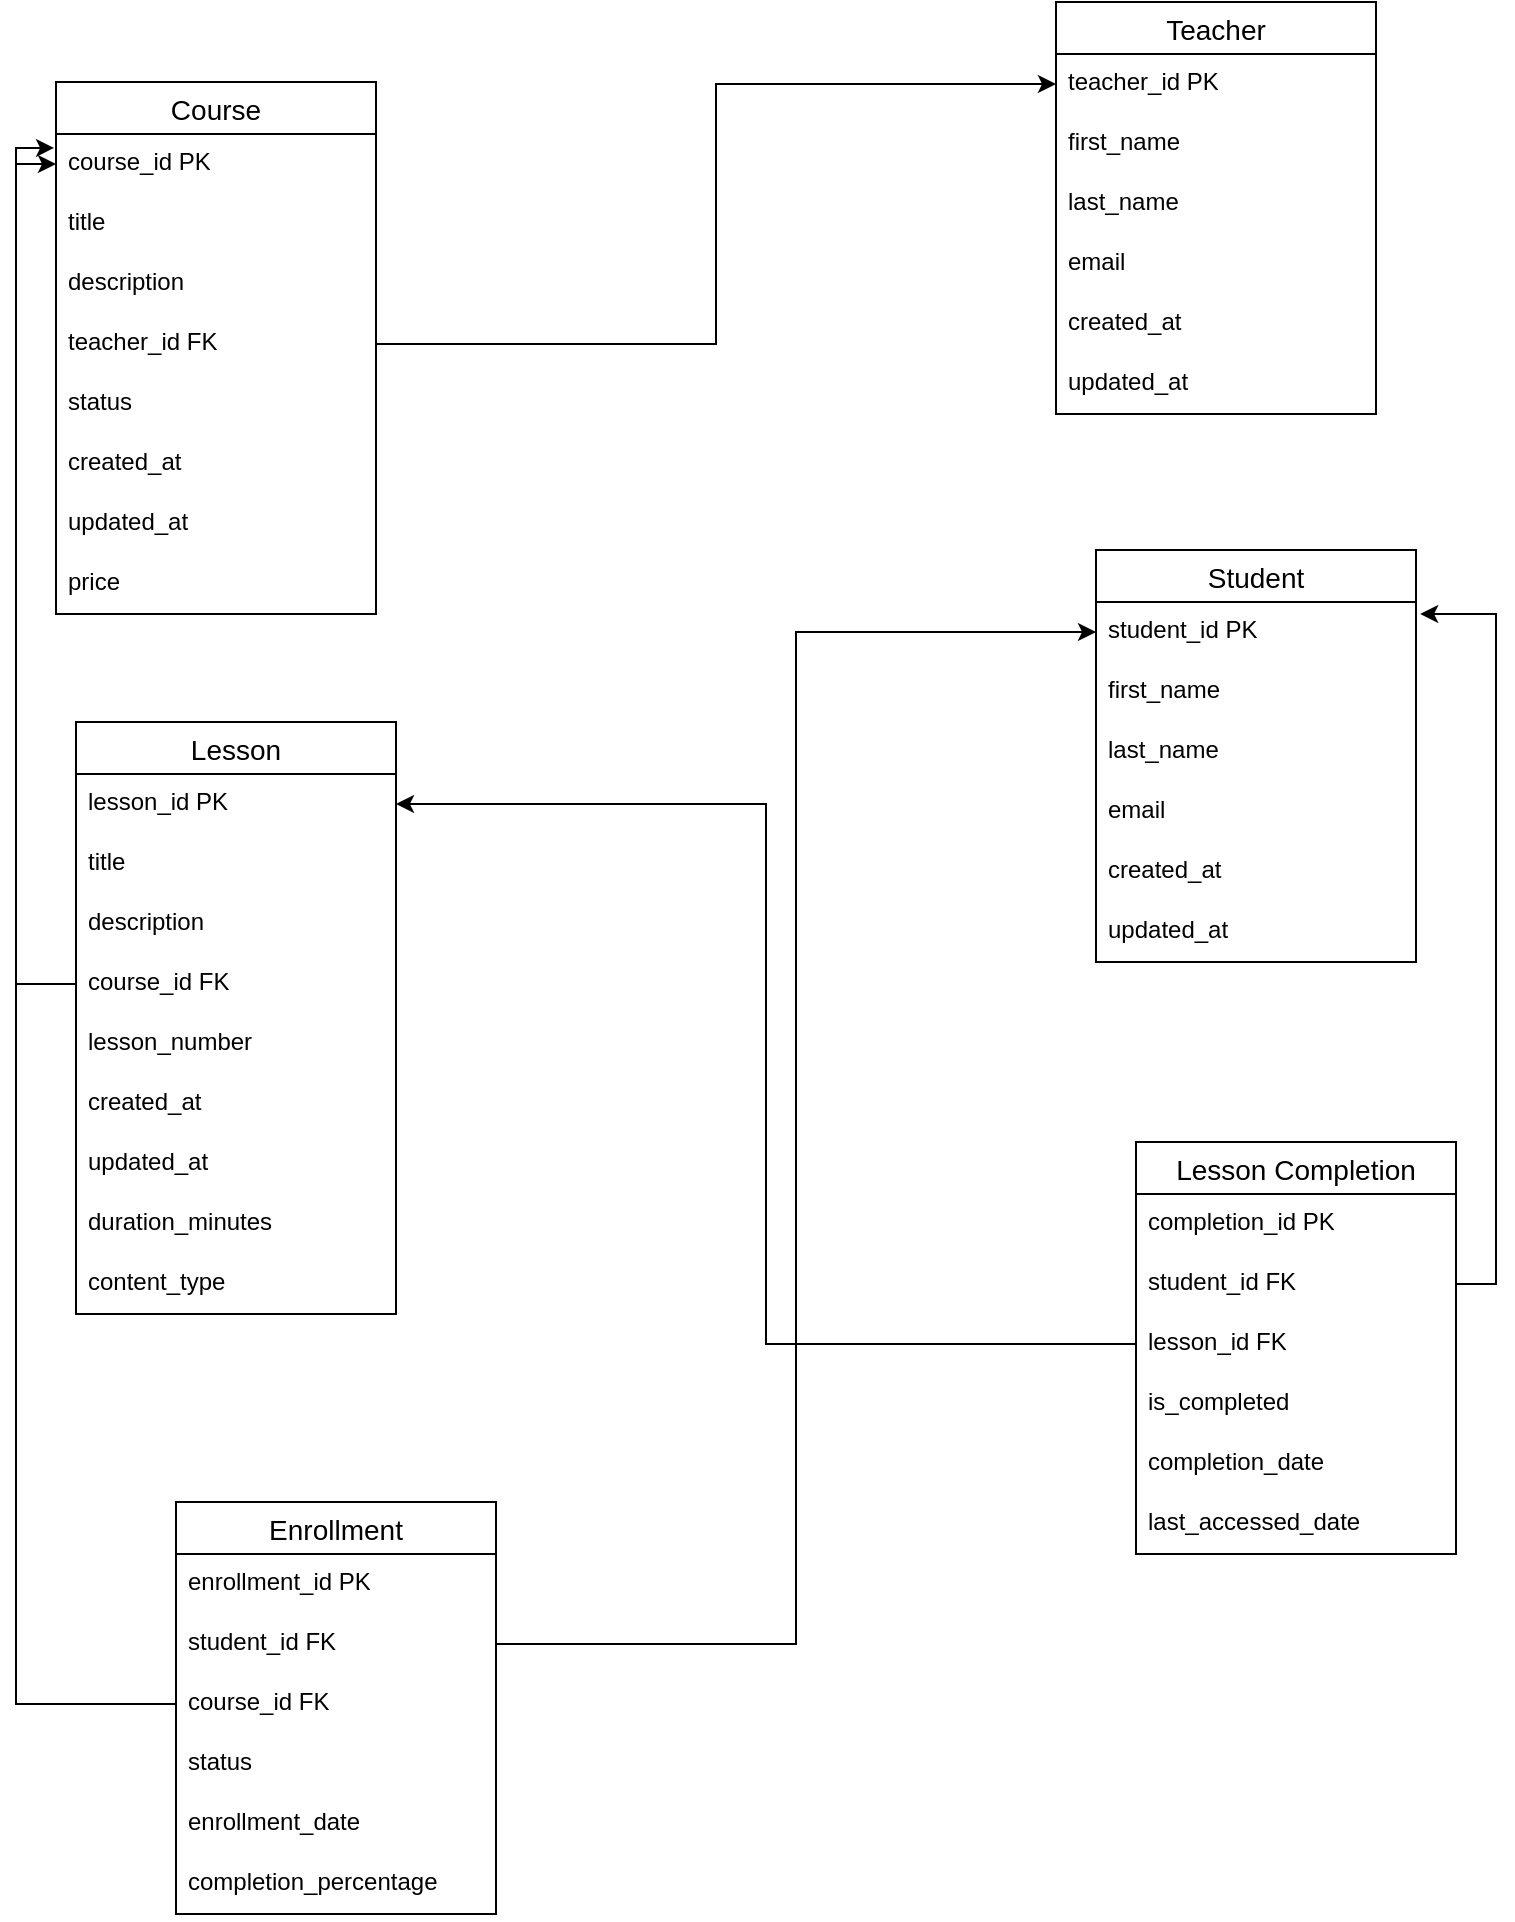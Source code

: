 <mxfile version="24.8.6">
  <diagram name="Page-1" id="Y2RLDegmtfLT-4JHxT4s">
    <mxGraphModel dx="1434" dy="748" grid="1" gridSize="10" guides="1" tooltips="1" connect="1" arrows="1" fold="1" page="1" pageScale="1" pageWidth="850" pageHeight="1100" math="0" shadow="0">
      <root>
        <mxCell id="0" />
        <mxCell id="1" parent="0" />
        <mxCell id="YqSpB33h6cwc3yRNaThI-1" value="Course" style="swimlane;fontStyle=0;childLayout=stackLayout;horizontal=1;startSize=26;horizontalStack=0;resizeParent=1;resizeParentMax=0;resizeLast=0;collapsible=1;marginBottom=0;align=center;fontSize=14;" vertex="1" parent="1">
          <mxGeometry x="60" y="110" width="160" height="266" as="geometry" />
        </mxCell>
        <mxCell id="YqSpB33h6cwc3yRNaThI-2" value="course_id PK" style="text;strokeColor=none;fillColor=none;spacingLeft=4;spacingRight=4;overflow=hidden;rotatable=0;points=[[0,0.5],[1,0.5]];portConstraint=eastwest;fontSize=12;whiteSpace=wrap;html=1;" vertex="1" parent="YqSpB33h6cwc3yRNaThI-1">
          <mxGeometry y="26" width="160" height="30" as="geometry" />
        </mxCell>
        <mxCell id="YqSpB33h6cwc3yRNaThI-3" value="title" style="text;strokeColor=none;fillColor=none;spacingLeft=4;spacingRight=4;overflow=hidden;rotatable=0;points=[[0,0.5],[1,0.5]];portConstraint=eastwest;fontSize=12;whiteSpace=wrap;html=1;" vertex="1" parent="YqSpB33h6cwc3yRNaThI-1">
          <mxGeometry y="56" width="160" height="30" as="geometry" />
        </mxCell>
        <mxCell id="YqSpB33h6cwc3yRNaThI-4" value="description" style="text;strokeColor=none;fillColor=none;spacingLeft=4;spacingRight=4;overflow=hidden;rotatable=0;points=[[0,0.5],[1,0.5]];portConstraint=eastwest;fontSize=12;whiteSpace=wrap;html=1;" vertex="1" parent="YqSpB33h6cwc3yRNaThI-1">
          <mxGeometry y="86" width="160" height="30" as="geometry" />
        </mxCell>
        <mxCell id="YqSpB33h6cwc3yRNaThI-5" value="teacher_id FK" style="text;strokeColor=none;fillColor=none;spacingLeft=4;spacingRight=4;overflow=hidden;rotatable=0;points=[[0,0.5],[1,0.5]];portConstraint=eastwest;fontSize=12;whiteSpace=wrap;html=1;" vertex="1" parent="YqSpB33h6cwc3yRNaThI-1">
          <mxGeometry y="116" width="160" height="30" as="geometry" />
        </mxCell>
        <mxCell id="YqSpB33h6cwc3yRNaThI-6" value="status" style="text;strokeColor=none;fillColor=none;spacingLeft=4;spacingRight=4;overflow=hidden;rotatable=0;points=[[0,0.5],[1,0.5]];portConstraint=eastwest;fontSize=12;whiteSpace=wrap;html=1;" vertex="1" parent="YqSpB33h6cwc3yRNaThI-1">
          <mxGeometry y="146" width="160" height="30" as="geometry" />
        </mxCell>
        <mxCell id="YqSpB33h6cwc3yRNaThI-7" value="created_at" style="text;strokeColor=none;fillColor=none;spacingLeft=4;spacingRight=4;overflow=hidden;rotatable=0;points=[[0,0.5],[1,0.5]];portConstraint=eastwest;fontSize=12;whiteSpace=wrap;html=1;" vertex="1" parent="YqSpB33h6cwc3yRNaThI-1">
          <mxGeometry y="176" width="160" height="30" as="geometry" />
        </mxCell>
        <mxCell id="YqSpB33h6cwc3yRNaThI-8" value="updated_at" style="text;strokeColor=none;fillColor=none;spacingLeft=4;spacingRight=4;overflow=hidden;rotatable=0;points=[[0,0.5],[1,0.5]];portConstraint=eastwest;fontSize=12;whiteSpace=wrap;html=1;" vertex="1" parent="YqSpB33h6cwc3yRNaThI-1">
          <mxGeometry y="206" width="160" height="30" as="geometry" />
        </mxCell>
        <mxCell id="YqSpB33h6cwc3yRNaThI-11" value="price" style="text;strokeColor=none;fillColor=none;spacingLeft=4;spacingRight=4;overflow=hidden;rotatable=0;points=[[0,0.5],[1,0.5]];portConstraint=eastwest;fontSize=12;whiteSpace=wrap;html=1;" vertex="1" parent="YqSpB33h6cwc3yRNaThI-1">
          <mxGeometry y="236" width="160" height="30" as="geometry" />
        </mxCell>
        <mxCell id="YqSpB33h6cwc3yRNaThI-13" value="Teacher" style="swimlane;fontStyle=0;childLayout=stackLayout;horizontal=1;startSize=26;horizontalStack=0;resizeParent=1;resizeParentMax=0;resizeLast=0;collapsible=1;marginBottom=0;align=center;fontSize=14;" vertex="1" parent="1">
          <mxGeometry x="560" y="70" width="160" height="206" as="geometry" />
        </mxCell>
        <mxCell id="YqSpB33h6cwc3yRNaThI-14" value="teacher_id PK" style="text;strokeColor=none;fillColor=none;spacingLeft=4;spacingRight=4;overflow=hidden;rotatable=0;points=[[0,0.5],[1,0.5]];portConstraint=eastwest;fontSize=12;whiteSpace=wrap;html=1;" vertex="1" parent="YqSpB33h6cwc3yRNaThI-13">
          <mxGeometry y="26" width="160" height="30" as="geometry" />
        </mxCell>
        <mxCell id="YqSpB33h6cwc3yRNaThI-15" value="first_name&amp;nbsp;" style="text;strokeColor=none;fillColor=none;spacingLeft=4;spacingRight=4;overflow=hidden;rotatable=0;points=[[0,0.5],[1,0.5]];portConstraint=eastwest;fontSize=12;whiteSpace=wrap;html=1;" vertex="1" parent="YqSpB33h6cwc3yRNaThI-13">
          <mxGeometry y="56" width="160" height="30" as="geometry" />
        </mxCell>
        <mxCell id="YqSpB33h6cwc3yRNaThI-16" value="last_name" style="text;strokeColor=none;fillColor=none;spacingLeft=4;spacingRight=4;overflow=hidden;rotatable=0;points=[[0,0.5],[1,0.5]];portConstraint=eastwest;fontSize=12;whiteSpace=wrap;html=1;" vertex="1" parent="YqSpB33h6cwc3yRNaThI-13">
          <mxGeometry y="86" width="160" height="30" as="geometry" />
        </mxCell>
        <mxCell id="YqSpB33h6cwc3yRNaThI-17" value="email" style="text;strokeColor=none;fillColor=none;spacingLeft=4;spacingRight=4;overflow=hidden;rotatable=0;points=[[0,0.5],[1,0.5]];portConstraint=eastwest;fontSize=12;whiteSpace=wrap;html=1;" vertex="1" parent="YqSpB33h6cwc3yRNaThI-13">
          <mxGeometry y="116" width="160" height="30" as="geometry" />
        </mxCell>
        <mxCell id="YqSpB33h6cwc3yRNaThI-18" value="created_at" style="text;strokeColor=none;fillColor=none;spacingLeft=4;spacingRight=4;overflow=hidden;rotatable=0;points=[[0,0.5],[1,0.5]];portConstraint=eastwest;fontSize=12;whiteSpace=wrap;html=1;" vertex="1" parent="YqSpB33h6cwc3yRNaThI-13">
          <mxGeometry y="146" width="160" height="30" as="geometry" />
        </mxCell>
        <mxCell id="YqSpB33h6cwc3yRNaThI-19" value="updated_at" style="text;strokeColor=none;fillColor=none;spacingLeft=4;spacingRight=4;overflow=hidden;rotatable=0;points=[[0,0.5],[1,0.5]];portConstraint=eastwest;fontSize=12;whiteSpace=wrap;html=1;" vertex="1" parent="YqSpB33h6cwc3yRNaThI-13">
          <mxGeometry y="176" width="160" height="30" as="geometry" />
        </mxCell>
        <mxCell id="YqSpB33h6cwc3yRNaThI-20" value="Student" style="swimlane;fontStyle=0;childLayout=stackLayout;horizontal=1;startSize=26;horizontalStack=0;resizeParent=1;resizeParentMax=0;resizeLast=0;collapsible=1;marginBottom=0;align=center;fontSize=14;" vertex="1" parent="1">
          <mxGeometry x="580" y="344" width="160" height="206" as="geometry" />
        </mxCell>
        <mxCell id="YqSpB33h6cwc3yRNaThI-21" value="student_id PK" style="text;strokeColor=none;fillColor=none;spacingLeft=4;spacingRight=4;overflow=hidden;rotatable=0;points=[[0,0.5],[1,0.5]];portConstraint=eastwest;fontSize=12;whiteSpace=wrap;html=1;" vertex="1" parent="YqSpB33h6cwc3yRNaThI-20">
          <mxGeometry y="26" width="160" height="30" as="geometry" />
        </mxCell>
        <mxCell id="YqSpB33h6cwc3yRNaThI-22" value="first_name&amp;nbsp;" style="text;strokeColor=none;fillColor=none;spacingLeft=4;spacingRight=4;overflow=hidden;rotatable=0;points=[[0,0.5],[1,0.5]];portConstraint=eastwest;fontSize=12;whiteSpace=wrap;html=1;" vertex="1" parent="YqSpB33h6cwc3yRNaThI-20">
          <mxGeometry y="56" width="160" height="30" as="geometry" />
        </mxCell>
        <mxCell id="YqSpB33h6cwc3yRNaThI-23" value="last_name" style="text;strokeColor=none;fillColor=none;spacingLeft=4;spacingRight=4;overflow=hidden;rotatable=0;points=[[0,0.5],[1,0.5]];portConstraint=eastwest;fontSize=12;whiteSpace=wrap;html=1;" vertex="1" parent="YqSpB33h6cwc3yRNaThI-20">
          <mxGeometry y="86" width="160" height="30" as="geometry" />
        </mxCell>
        <mxCell id="YqSpB33h6cwc3yRNaThI-24" value="email" style="text;strokeColor=none;fillColor=none;spacingLeft=4;spacingRight=4;overflow=hidden;rotatable=0;points=[[0,0.5],[1,0.5]];portConstraint=eastwest;fontSize=12;whiteSpace=wrap;html=1;" vertex="1" parent="YqSpB33h6cwc3yRNaThI-20">
          <mxGeometry y="116" width="160" height="30" as="geometry" />
        </mxCell>
        <mxCell id="YqSpB33h6cwc3yRNaThI-25" value="created_at" style="text;strokeColor=none;fillColor=none;spacingLeft=4;spacingRight=4;overflow=hidden;rotatable=0;points=[[0,0.5],[1,0.5]];portConstraint=eastwest;fontSize=12;whiteSpace=wrap;html=1;" vertex="1" parent="YqSpB33h6cwc3yRNaThI-20">
          <mxGeometry y="146" width="160" height="30" as="geometry" />
        </mxCell>
        <mxCell id="YqSpB33h6cwc3yRNaThI-26" value="updated_at" style="text;strokeColor=none;fillColor=none;spacingLeft=4;spacingRight=4;overflow=hidden;rotatable=0;points=[[0,0.5],[1,0.5]];portConstraint=eastwest;fontSize=12;whiteSpace=wrap;html=1;" vertex="1" parent="YqSpB33h6cwc3yRNaThI-20">
          <mxGeometry y="176" width="160" height="30" as="geometry" />
        </mxCell>
        <mxCell id="YqSpB33h6cwc3yRNaThI-27" value="Lesson" style="swimlane;fontStyle=0;childLayout=stackLayout;horizontal=1;startSize=26;horizontalStack=0;resizeParent=1;resizeParentMax=0;resizeLast=0;collapsible=1;marginBottom=0;align=center;fontSize=14;" vertex="1" parent="1">
          <mxGeometry x="70" y="430" width="160" height="296" as="geometry" />
        </mxCell>
        <mxCell id="YqSpB33h6cwc3yRNaThI-28" value="lesson_id PK" style="text;strokeColor=none;fillColor=none;spacingLeft=4;spacingRight=4;overflow=hidden;rotatable=0;points=[[0,0.5],[1,0.5]];portConstraint=eastwest;fontSize=12;whiteSpace=wrap;html=1;" vertex="1" parent="YqSpB33h6cwc3yRNaThI-27">
          <mxGeometry y="26" width="160" height="30" as="geometry" />
        </mxCell>
        <mxCell id="YqSpB33h6cwc3yRNaThI-29" value="title" style="text;strokeColor=none;fillColor=none;spacingLeft=4;spacingRight=4;overflow=hidden;rotatable=0;points=[[0,0.5],[1,0.5]];portConstraint=eastwest;fontSize=12;whiteSpace=wrap;html=1;" vertex="1" parent="YqSpB33h6cwc3yRNaThI-27">
          <mxGeometry y="56" width="160" height="30" as="geometry" />
        </mxCell>
        <mxCell id="YqSpB33h6cwc3yRNaThI-30" value="description" style="text;strokeColor=none;fillColor=none;spacingLeft=4;spacingRight=4;overflow=hidden;rotatable=0;points=[[0,0.5],[1,0.5]];portConstraint=eastwest;fontSize=12;whiteSpace=wrap;html=1;" vertex="1" parent="YqSpB33h6cwc3yRNaThI-27">
          <mxGeometry y="86" width="160" height="30" as="geometry" />
        </mxCell>
        <mxCell id="YqSpB33h6cwc3yRNaThI-31" value="course_id FK" style="text;strokeColor=none;fillColor=none;spacingLeft=4;spacingRight=4;overflow=hidden;rotatable=0;points=[[0,0.5],[1,0.5]];portConstraint=eastwest;fontSize=12;whiteSpace=wrap;html=1;" vertex="1" parent="YqSpB33h6cwc3yRNaThI-27">
          <mxGeometry y="116" width="160" height="30" as="geometry" />
        </mxCell>
        <mxCell id="YqSpB33h6cwc3yRNaThI-32" value="lesson_number" style="text;strokeColor=none;fillColor=none;spacingLeft=4;spacingRight=4;overflow=hidden;rotatable=0;points=[[0,0.5],[1,0.5]];portConstraint=eastwest;fontSize=12;whiteSpace=wrap;html=1;" vertex="1" parent="YqSpB33h6cwc3yRNaThI-27">
          <mxGeometry y="146" width="160" height="30" as="geometry" />
        </mxCell>
        <mxCell id="YqSpB33h6cwc3yRNaThI-33" value="created_at" style="text;strokeColor=none;fillColor=none;spacingLeft=4;spacingRight=4;overflow=hidden;rotatable=0;points=[[0,0.5],[1,0.5]];portConstraint=eastwest;fontSize=12;whiteSpace=wrap;html=1;" vertex="1" parent="YqSpB33h6cwc3yRNaThI-27">
          <mxGeometry y="176" width="160" height="30" as="geometry" />
        </mxCell>
        <mxCell id="YqSpB33h6cwc3yRNaThI-34" value="updated_at" style="text;strokeColor=none;fillColor=none;spacingLeft=4;spacingRight=4;overflow=hidden;rotatable=0;points=[[0,0.5],[1,0.5]];portConstraint=eastwest;fontSize=12;whiteSpace=wrap;html=1;" vertex="1" parent="YqSpB33h6cwc3yRNaThI-27">
          <mxGeometry y="206" width="160" height="30" as="geometry" />
        </mxCell>
        <mxCell id="YqSpB33h6cwc3yRNaThI-35" value="duration_minutes" style="text;strokeColor=none;fillColor=none;spacingLeft=4;spacingRight=4;overflow=hidden;rotatable=0;points=[[0,0.5],[1,0.5]];portConstraint=eastwest;fontSize=12;whiteSpace=wrap;html=1;" vertex="1" parent="YqSpB33h6cwc3yRNaThI-27">
          <mxGeometry y="236" width="160" height="30" as="geometry" />
        </mxCell>
        <mxCell id="YqSpB33h6cwc3yRNaThI-37" value="content_type" style="text;strokeColor=none;fillColor=none;spacingLeft=4;spacingRight=4;overflow=hidden;rotatable=0;points=[[0,0.5],[1,0.5]];portConstraint=eastwest;fontSize=12;whiteSpace=wrap;html=1;" vertex="1" parent="YqSpB33h6cwc3yRNaThI-27">
          <mxGeometry y="266" width="160" height="30" as="geometry" />
        </mxCell>
        <mxCell id="YqSpB33h6cwc3yRNaThI-38" value="Lesson Completion" style="swimlane;fontStyle=0;childLayout=stackLayout;horizontal=1;startSize=26;horizontalStack=0;resizeParent=1;resizeParentMax=0;resizeLast=0;collapsible=1;marginBottom=0;align=center;fontSize=14;" vertex="1" parent="1">
          <mxGeometry x="600" y="640" width="160" height="206" as="geometry" />
        </mxCell>
        <mxCell id="YqSpB33h6cwc3yRNaThI-39" value="completion_id PK" style="text;strokeColor=none;fillColor=none;spacingLeft=4;spacingRight=4;overflow=hidden;rotatable=0;points=[[0,0.5],[1,0.5]];portConstraint=eastwest;fontSize=12;whiteSpace=wrap;html=1;" vertex="1" parent="YqSpB33h6cwc3yRNaThI-38">
          <mxGeometry y="26" width="160" height="30" as="geometry" />
        </mxCell>
        <mxCell id="YqSpB33h6cwc3yRNaThI-40" value="student_id FK" style="text;strokeColor=none;fillColor=none;spacingLeft=4;spacingRight=4;overflow=hidden;rotatable=0;points=[[0,0.5],[1,0.5]];portConstraint=eastwest;fontSize=12;whiteSpace=wrap;html=1;" vertex="1" parent="YqSpB33h6cwc3yRNaThI-38">
          <mxGeometry y="56" width="160" height="30" as="geometry" />
        </mxCell>
        <mxCell id="YqSpB33h6cwc3yRNaThI-41" value="lesson_id FK" style="text;strokeColor=none;fillColor=none;spacingLeft=4;spacingRight=4;overflow=hidden;rotatable=0;points=[[0,0.5],[1,0.5]];portConstraint=eastwest;fontSize=12;whiteSpace=wrap;html=1;" vertex="1" parent="YqSpB33h6cwc3yRNaThI-38">
          <mxGeometry y="86" width="160" height="30" as="geometry" />
        </mxCell>
        <mxCell id="YqSpB33h6cwc3yRNaThI-42" value="is_completed" style="text;strokeColor=none;fillColor=none;spacingLeft=4;spacingRight=4;overflow=hidden;rotatable=0;points=[[0,0.5],[1,0.5]];portConstraint=eastwest;fontSize=12;whiteSpace=wrap;html=1;" vertex="1" parent="YqSpB33h6cwc3yRNaThI-38">
          <mxGeometry y="116" width="160" height="30" as="geometry" />
        </mxCell>
        <mxCell id="YqSpB33h6cwc3yRNaThI-43" value="completion_date" style="text;strokeColor=none;fillColor=none;spacingLeft=4;spacingRight=4;overflow=hidden;rotatable=0;points=[[0,0.5],[1,0.5]];portConstraint=eastwest;fontSize=12;whiteSpace=wrap;html=1;" vertex="1" parent="YqSpB33h6cwc3yRNaThI-38">
          <mxGeometry y="146" width="160" height="30" as="geometry" />
        </mxCell>
        <mxCell id="YqSpB33h6cwc3yRNaThI-44" value="last_accessed_date" style="text;strokeColor=none;fillColor=none;spacingLeft=4;spacingRight=4;overflow=hidden;rotatable=0;points=[[0,0.5],[1,0.5]];portConstraint=eastwest;fontSize=12;whiteSpace=wrap;html=1;" vertex="1" parent="YqSpB33h6cwc3yRNaThI-38">
          <mxGeometry y="176" width="160" height="30" as="geometry" />
        </mxCell>
        <mxCell id="YqSpB33h6cwc3yRNaThI-48" value="Enrollment" style="swimlane;fontStyle=0;childLayout=stackLayout;horizontal=1;startSize=26;horizontalStack=0;resizeParent=1;resizeParentMax=0;resizeLast=0;collapsible=1;marginBottom=0;align=center;fontSize=14;" vertex="1" parent="1">
          <mxGeometry x="120" y="820" width="160" height="206" as="geometry" />
        </mxCell>
        <mxCell id="YqSpB33h6cwc3yRNaThI-49" value="enrollment_id PK" style="text;strokeColor=none;fillColor=none;spacingLeft=4;spacingRight=4;overflow=hidden;rotatable=0;points=[[0,0.5],[1,0.5]];portConstraint=eastwest;fontSize=12;whiteSpace=wrap;html=1;" vertex="1" parent="YqSpB33h6cwc3yRNaThI-48">
          <mxGeometry y="26" width="160" height="30" as="geometry" />
        </mxCell>
        <mxCell id="YqSpB33h6cwc3yRNaThI-50" value="student_id FK" style="text;strokeColor=none;fillColor=none;spacingLeft=4;spacingRight=4;overflow=hidden;rotatable=0;points=[[0,0.5],[1,0.5]];portConstraint=eastwest;fontSize=12;whiteSpace=wrap;html=1;" vertex="1" parent="YqSpB33h6cwc3yRNaThI-48">
          <mxGeometry y="56" width="160" height="30" as="geometry" />
        </mxCell>
        <mxCell id="YqSpB33h6cwc3yRNaThI-51" value="course_id FK" style="text;strokeColor=none;fillColor=none;spacingLeft=4;spacingRight=4;overflow=hidden;rotatable=0;points=[[0,0.5],[1,0.5]];portConstraint=eastwest;fontSize=12;whiteSpace=wrap;html=1;" vertex="1" parent="YqSpB33h6cwc3yRNaThI-48">
          <mxGeometry y="86" width="160" height="30" as="geometry" />
        </mxCell>
        <mxCell id="YqSpB33h6cwc3yRNaThI-52" value="status" style="text;strokeColor=none;fillColor=none;spacingLeft=4;spacingRight=4;overflow=hidden;rotatable=0;points=[[0,0.5],[1,0.5]];portConstraint=eastwest;fontSize=12;whiteSpace=wrap;html=1;" vertex="1" parent="YqSpB33h6cwc3yRNaThI-48">
          <mxGeometry y="116" width="160" height="30" as="geometry" />
        </mxCell>
        <mxCell id="YqSpB33h6cwc3yRNaThI-53" value="enrollment_date" style="text;strokeColor=none;fillColor=none;spacingLeft=4;spacingRight=4;overflow=hidden;rotatable=0;points=[[0,0.5],[1,0.5]];portConstraint=eastwest;fontSize=12;whiteSpace=wrap;html=1;" vertex="1" parent="YqSpB33h6cwc3yRNaThI-48">
          <mxGeometry y="146" width="160" height="30" as="geometry" />
        </mxCell>
        <mxCell id="YqSpB33h6cwc3yRNaThI-54" value="completion_percentage" style="text;strokeColor=none;fillColor=none;spacingLeft=4;spacingRight=4;overflow=hidden;rotatable=0;points=[[0,0.5],[1,0.5]];portConstraint=eastwest;fontSize=12;whiteSpace=wrap;html=1;" vertex="1" parent="YqSpB33h6cwc3yRNaThI-48">
          <mxGeometry y="176" width="160" height="30" as="geometry" />
        </mxCell>
        <mxCell id="YqSpB33h6cwc3yRNaThI-56" style="edgeStyle=orthogonalEdgeStyle;rounded=0;orthogonalLoop=1;jettySize=auto;html=1;entryX=0;entryY=0.5;entryDx=0;entryDy=0;" edge="1" parent="1" source="YqSpB33h6cwc3yRNaThI-5" target="YqSpB33h6cwc3yRNaThI-14">
          <mxGeometry relative="1" as="geometry" />
        </mxCell>
        <mxCell id="YqSpB33h6cwc3yRNaThI-57" style="edgeStyle=orthogonalEdgeStyle;rounded=0;orthogonalLoop=1;jettySize=auto;html=1;exitX=0;exitY=0.5;exitDx=0;exitDy=0;entryX=-0.006;entryY=0.233;entryDx=0;entryDy=0;entryPerimeter=0;" edge="1" parent="1" source="YqSpB33h6cwc3yRNaThI-31" target="YqSpB33h6cwc3yRNaThI-2">
          <mxGeometry relative="1" as="geometry" />
        </mxCell>
        <mxCell id="YqSpB33h6cwc3yRNaThI-58" style="edgeStyle=orthogonalEdgeStyle;rounded=0;orthogonalLoop=1;jettySize=auto;html=1;exitX=1;exitY=0.5;exitDx=0;exitDy=0;entryX=1.013;entryY=0.2;entryDx=0;entryDy=0;entryPerimeter=0;" edge="1" parent="1" source="YqSpB33h6cwc3yRNaThI-40" target="YqSpB33h6cwc3yRNaThI-21">
          <mxGeometry relative="1" as="geometry" />
        </mxCell>
        <mxCell id="YqSpB33h6cwc3yRNaThI-59" style="edgeStyle=orthogonalEdgeStyle;rounded=0;orthogonalLoop=1;jettySize=auto;html=1;exitX=1;exitY=0.5;exitDx=0;exitDy=0;entryX=0;entryY=0.5;entryDx=0;entryDy=0;" edge="1" parent="1" source="YqSpB33h6cwc3yRNaThI-50" target="YqSpB33h6cwc3yRNaThI-21">
          <mxGeometry relative="1" as="geometry" />
        </mxCell>
        <mxCell id="YqSpB33h6cwc3yRNaThI-60" style="edgeStyle=orthogonalEdgeStyle;rounded=0;orthogonalLoop=1;jettySize=auto;html=1;exitX=0;exitY=0.5;exitDx=0;exitDy=0;entryX=0;entryY=0.5;entryDx=0;entryDy=0;" edge="1" parent="1" source="YqSpB33h6cwc3yRNaThI-51" target="YqSpB33h6cwc3yRNaThI-2">
          <mxGeometry relative="1" as="geometry" />
        </mxCell>
        <mxCell id="YqSpB33h6cwc3yRNaThI-61" style="edgeStyle=orthogonalEdgeStyle;rounded=0;orthogonalLoop=1;jettySize=auto;html=1;exitX=0;exitY=0.5;exitDx=0;exitDy=0;entryX=1;entryY=0.5;entryDx=0;entryDy=0;" edge="1" parent="1" source="YqSpB33h6cwc3yRNaThI-41" target="YqSpB33h6cwc3yRNaThI-28">
          <mxGeometry relative="1" as="geometry" />
        </mxCell>
      </root>
    </mxGraphModel>
  </diagram>
</mxfile>
